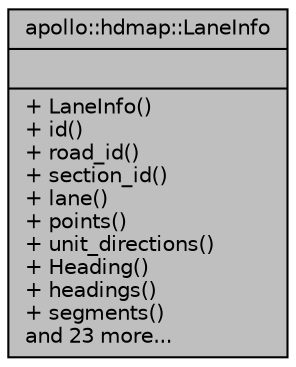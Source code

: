 digraph "apollo::hdmap::LaneInfo"
{
  edge [fontname="Helvetica",fontsize="10",labelfontname="Helvetica",labelfontsize="10"];
  node [fontname="Helvetica",fontsize="10",shape=record];
  Node1 [label="{apollo::hdmap::LaneInfo\n||+ LaneInfo()\l+ id()\l+ road_id()\l+ section_id()\l+ lane()\l+ points()\l+ unit_directions()\l+ Heading()\l+ headings()\l+ segments()\land 23 more...\l}",height=0.2,width=0.4,color="black", fillcolor="grey75", style="filled" fontcolor="black"];
}
